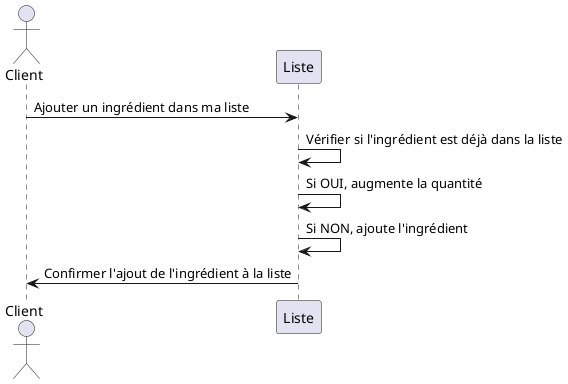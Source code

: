 @startuml
actor Client
participant "Liste" as liste

Client -> liste : Ajouter un ingrédient dans ma liste
liste -> liste: Vérifier si l'ingrédient est déjà dans la liste
liste -> liste: Si OUI, augmente la quantité
liste -> liste: Si NON, ajoute l'ingrédient
liste -> Client: Confirmer l'ajout de l'ingrédient à la liste

@enduml
